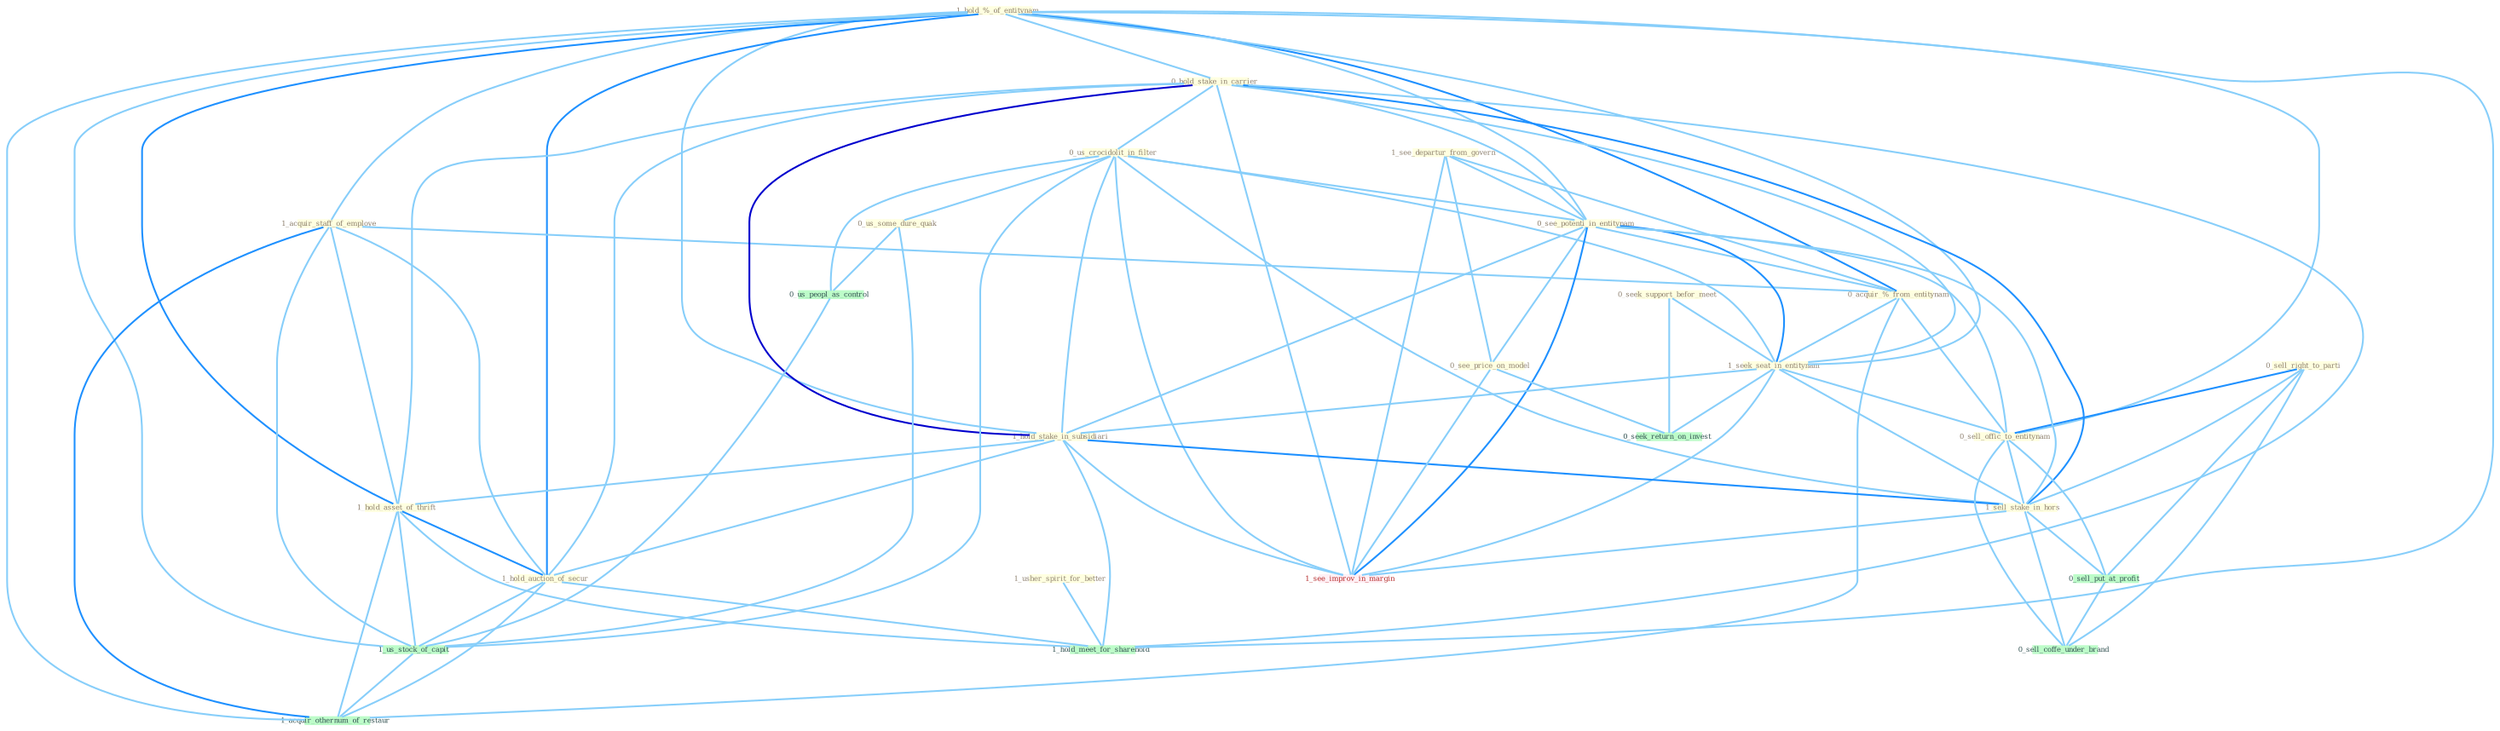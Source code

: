 Graph G{ 
    node
    [shape=polygon,style=filled,width=.5,height=.06,color="#BDFCC9",fixedsize=true,fontsize=4,
    fontcolor="#2f4f4f"];
    {node
    [color="#ffffe0", fontcolor="#8b7d6b"] "1_hold_%_of_entitynam " "0_sell_right_to_parti " "1_acquir_staff_of_employe " "0_hold_stake_in_carrier " "0_us_crocidolit_in_filter " "0_us_some_dure_quak " "1_see_departur_from_govern " "0_seek_support_befor_meet " "0_see_potenti_in_entitynam " "0_acquir_%_from_entitynam " "1_usher_spirit_for_better " "1_seek_seat_in_entitynam " "1_hold_stake_in_subsidiari " "0_sell_offic_to_entitynam " "0_see_price_on_model " "1_hold_asset_of_thrift " "1_hold_auction_of_secur " "1_sell_stake_in_hors "}
{node [color="#fff0f5", fontcolor="#b22222"] "1_see_improv_in_margin "}
edge [color="#B0E2FF"];

	"1_hold_%_of_entitynam " -- "1_acquir_staff_of_employe " [w="1", color="#87cefa" ];
	"1_hold_%_of_entitynam " -- "0_hold_stake_in_carrier " [w="1", color="#87cefa" ];
	"1_hold_%_of_entitynam " -- "0_see_potenti_in_entitynam " [w="1", color="#87cefa" ];
	"1_hold_%_of_entitynam " -- "0_acquir_%_from_entitynam " [w="2", color="#1e90ff" , len=0.8];
	"1_hold_%_of_entitynam " -- "1_seek_seat_in_entitynam " [w="1", color="#87cefa" ];
	"1_hold_%_of_entitynam " -- "1_hold_stake_in_subsidiari " [w="1", color="#87cefa" ];
	"1_hold_%_of_entitynam " -- "0_sell_offic_to_entitynam " [w="1", color="#87cefa" ];
	"1_hold_%_of_entitynam " -- "1_hold_asset_of_thrift " [w="2", color="#1e90ff" , len=0.8];
	"1_hold_%_of_entitynam " -- "1_hold_auction_of_secur " [w="2", color="#1e90ff" , len=0.8];
	"1_hold_%_of_entitynam " -- "1_us_stock_of_capit " [w="1", color="#87cefa" ];
	"1_hold_%_of_entitynam " -- "1_hold_meet_for_sharehold " [w="1", color="#87cefa" ];
	"1_hold_%_of_entitynam " -- "1_acquir_othernum_of_restaur " [w="1", color="#87cefa" ];
	"0_sell_right_to_parti " -- "0_sell_offic_to_entitynam " [w="2", color="#1e90ff" , len=0.8];
	"0_sell_right_to_parti " -- "1_sell_stake_in_hors " [w="1", color="#87cefa" ];
	"0_sell_right_to_parti " -- "0_sell_put_at_profit " [w="1", color="#87cefa" ];
	"0_sell_right_to_parti " -- "0_sell_coffe_under_brand " [w="1", color="#87cefa" ];
	"1_acquir_staff_of_employe " -- "0_acquir_%_from_entitynam " [w="1", color="#87cefa" ];
	"1_acquir_staff_of_employe " -- "1_hold_asset_of_thrift " [w="1", color="#87cefa" ];
	"1_acquir_staff_of_employe " -- "1_hold_auction_of_secur " [w="1", color="#87cefa" ];
	"1_acquir_staff_of_employe " -- "1_us_stock_of_capit " [w="1", color="#87cefa" ];
	"1_acquir_staff_of_employe " -- "1_acquir_othernum_of_restaur " [w="2", color="#1e90ff" , len=0.8];
	"0_hold_stake_in_carrier " -- "0_us_crocidolit_in_filter " [w="1", color="#87cefa" ];
	"0_hold_stake_in_carrier " -- "0_see_potenti_in_entitynam " [w="1", color="#87cefa" ];
	"0_hold_stake_in_carrier " -- "1_seek_seat_in_entitynam " [w="1", color="#87cefa" ];
	"0_hold_stake_in_carrier " -- "1_hold_stake_in_subsidiari " [w="3", color="#0000cd" , len=0.6];
	"0_hold_stake_in_carrier " -- "1_hold_asset_of_thrift " [w="1", color="#87cefa" ];
	"0_hold_stake_in_carrier " -- "1_hold_auction_of_secur " [w="1", color="#87cefa" ];
	"0_hold_stake_in_carrier " -- "1_sell_stake_in_hors " [w="2", color="#1e90ff" , len=0.8];
	"0_hold_stake_in_carrier " -- "1_see_improv_in_margin " [w="1", color="#87cefa" ];
	"0_hold_stake_in_carrier " -- "1_hold_meet_for_sharehold " [w="1", color="#87cefa" ];
	"0_us_crocidolit_in_filter " -- "0_us_some_dure_quak " [w="1", color="#87cefa" ];
	"0_us_crocidolit_in_filter " -- "0_see_potenti_in_entitynam " [w="1", color="#87cefa" ];
	"0_us_crocidolit_in_filter " -- "1_seek_seat_in_entitynam " [w="1", color="#87cefa" ];
	"0_us_crocidolit_in_filter " -- "1_hold_stake_in_subsidiari " [w="1", color="#87cefa" ];
	"0_us_crocidolit_in_filter " -- "1_sell_stake_in_hors " [w="1", color="#87cefa" ];
	"0_us_crocidolit_in_filter " -- "0_us_peopl_as_control " [w="1", color="#87cefa" ];
	"0_us_crocidolit_in_filter " -- "1_us_stock_of_capit " [w="1", color="#87cefa" ];
	"0_us_crocidolit_in_filter " -- "1_see_improv_in_margin " [w="1", color="#87cefa" ];
	"0_us_some_dure_quak " -- "0_us_peopl_as_control " [w="1", color="#87cefa" ];
	"0_us_some_dure_quak " -- "1_us_stock_of_capit " [w="1", color="#87cefa" ];
	"1_see_departur_from_govern " -- "0_see_potenti_in_entitynam " [w="1", color="#87cefa" ];
	"1_see_departur_from_govern " -- "0_acquir_%_from_entitynam " [w="1", color="#87cefa" ];
	"1_see_departur_from_govern " -- "0_see_price_on_model " [w="1", color="#87cefa" ];
	"1_see_departur_from_govern " -- "1_see_improv_in_margin " [w="1", color="#87cefa" ];
	"0_seek_support_befor_meet " -- "1_seek_seat_in_entitynam " [w="1", color="#87cefa" ];
	"0_seek_support_befor_meet " -- "0_seek_return_on_invest " [w="1", color="#87cefa" ];
	"0_see_potenti_in_entitynam " -- "0_acquir_%_from_entitynam " [w="1", color="#87cefa" ];
	"0_see_potenti_in_entitynam " -- "1_seek_seat_in_entitynam " [w="2", color="#1e90ff" , len=0.8];
	"0_see_potenti_in_entitynam " -- "1_hold_stake_in_subsidiari " [w="1", color="#87cefa" ];
	"0_see_potenti_in_entitynam " -- "0_sell_offic_to_entitynam " [w="1", color="#87cefa" ];
	"0_see_potenti_in_entitynam " -- "0_see_price_on_model " [w="1", color="#87cefa" ];
	"0_see_potenti_in_entitynam " -- "1_sell_stake_in_hors " [w="1", color="#87cefa" ];
	"0_see_potenti_in_entitynam " -- "1_see_improv_in_margin " [w="2", color="#1e90ff" , len=0.8];
	"0_acquir_%_from_entitynam " -- "1_seek_seat_in_entitynam " [w="1", color="#87cefa" ];
	"0_acquir_%_from_entitynam " -- "0_sell_offic_to_entitynam " [w="1", color="#87cefa" ];
	"0_acquir_%_from_entitynam " -- "1_acquir_othernum_of_restaur " [w="1", color="#87cefa" ];
	"1_usher_spirit_for_better " -- "1_hold_meet_for_sharehold " [w="1", color="#87cefa" ];
	"1_seek_seat_in_entitynam " -- "1_hold_stake_in_subsidiari " [w="1", color="#87cefa" ];
	"1_seek_seat_in_entitynam " -- "0_sell_offic_to_entitynam " [w="1", color="#87cefa" ];
	"1_seek_seat_in_entitynam " -- "1_sell_stake_in_hors " [w="1", color="#87cefa" ];
	"1_seek_seat_in_entitynam " -- "0_seek_return_on_invest " [w="1", color="#87cefa" ];
	"1_seek_seat_in_entitynam " -- "1_see_improv_in_margin " [w="1", color="#87cefa" ];
	"1_hold_stake_in_subsidiari " -- "1_hold_asset_of_thrift " [w="1", color="#87cefa" ];
	"1_hold_stake_in_subsidiari " -- "1_hold_auction_of_secur " [w="1", color="#87cefa" ];
	"1_hold_stake_in_subsidiari " -- "1_sell_stake_in_hors " [w="2", color="#1e90ff" , len=0.8];
	"1_hold_stake_in_subsidiari " -- "1_see_improv_in_margin " [w="1", color="#87cefa" ];
	"1_hold_stake_in_subsidiari " -- "1_hold_meet_for_sharehold " [w="1", color="#87cefa" ];
	"0_sell_offic_to_entitynam " -- "1_sell_stake_in_hors " [w="1", color="#87cefa" ];
	"0_sell_offic_to_entitynam " -- "0_sell_put_at_profit " [w="1", color="#87cefa" ];
	"0_sell_offic_to_entitynam " -- "0_sell_coffe_under_brand " [w="1", color="#87cefa" ];
	"0_see_price_on_model " -- "0_seek_return_on_invest " [w="1", color="#87cefa" ];
	"0_see_price_on_model " -- "1_see_improv_in_margin " [w="1", color="#87cefa" ];
	"1_hold_asset_of_thrift " -- "1_hold_auction_of_secur " [w="2", color="#1e90ff" , len=0.8];
	"1_hold_asset_of_thrift " -- "1_us_stock_of_capit " [w="1", color="#87cefa" ];
	"1_hold_asset_of_thrift " -- "1_hold_meet_for_sharehold " [w="1", color="#87cefa" ];
	"1_hold_asset_of_thrift " -- "1_acquir_othernum_of_restaur " [w="1", color="#87cefa" ];
	"1_hold_auction_of_secur " -- "1_us_stock_of_capit " [w="1", color="#87cefa" ];
	"1_hold_auction_of_secur " -- "1_hold_meet_for_sharehold " [w="1", color="#87cefa" ];
	"1_hold_auction_of_secur " -- "1_acquir_othernum_of_restaur " [w="1", color="#87cefa" ];
	"1_sell_stake_in_hors " -- "0_sell_put_at_profit " [w="1", color="#87cefa" ];
	"1_sell_stake_in_hors " -- "1_see_improv_in_margin " [w="1", color="#87cefa" ];
	"1_sell_stake_in_hors " -- "0_sell_coffe_under_brand " [w="1", color="#87cefa" ];
	"0_us_peopl_as_control " -- "1_us_stock_of_capit " [w="1", color="#87cefa" ];
	"0_sell_put_at_profit " -- "0_sell_coffe_under_brand " [w="1", color="#87cefa" ];
	"1_us_stock_of_capit " -- "1_acquir_othernum_of_restaur " [w="1", color="#87cefa" ];
}